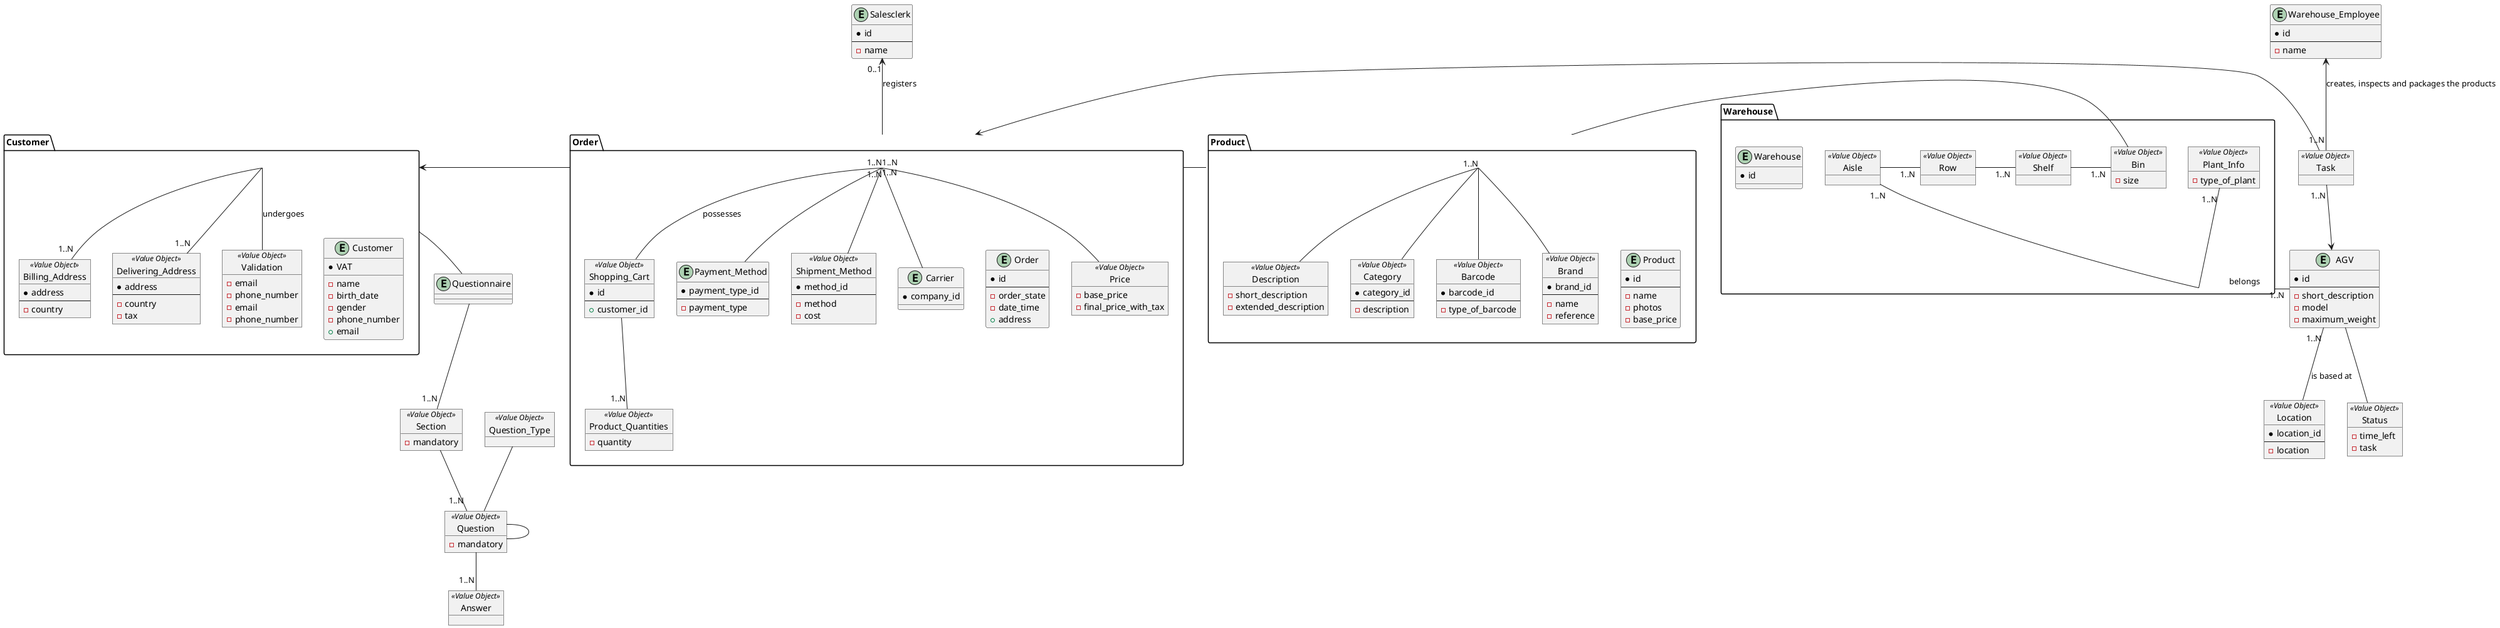 @startuml
'https://plantuml.com/object-diagram

package Product as Product{

Entity Product{
*id
--
-name
-photos
-base_price
}

object Description <<Value Object>>{
-short_description
-extended_description
}

object Category <<Value Object>>{
*category_id
--
-description
}

object Barcode <<Value Object>>{
*barcode_id
--
-type_of_barcode
}

object Brand <<Value Object>>{
*brand_id
--
-name
-reference
}

}
Entity Salesclerk{
*id
--
-name
}

package Warehouse as Warehouse{

object Plant_Info<<Value Object>>{
-type_of_plant
}
Entity Warehouse{
*id
}

object Aisle<<Value Object>>{
}

object Row<<Value Object>>{
}

object Shelf<<Value Object>>{
}

object Bin<<Value Object>>{
-size
}
}


package Customer as Customer{
Entity Customer{
*VAT
__
-name
-birth_date
-gender
-phone_number
+email
}
object Billing_Address <<Value Object>>{
*address
--
-country
}

object Delivering_Address <<Value Object>>{
*address
--
-country
-tax
}

object Validation<<Value Object>>{
 -email
 -phone_number
 }
}

package Order as Order{

object Product_Quantities<<Value Object>>{
-quantity
}

object Shopping_Cart<<Value Object>>{
  *id
  --
  +customer_id
  }

Entity Order{
*id
--
-order_state
-date_time
+address
}
Entity Payment_Method{
*payment_type_id
--
-payment_type
}

object Shipment_Method<<Value Object>>{
*method_id
--
-method
-cost
}

Entity Carrier {
 *company_id
 }

 object Price <<Value Object>>{
  -base_price
  -final_price_with_tax
  }
}




object Validation<<Value Object>>{
-email
-phone_number
}






Entity AGV{
*id
--
-short_description
-model
-maximum_weight
}

object Location<<Value Object>>{
*location_id
--
-location
}

object Status<<Value Object>>{
-time_left
-task
}

object Task<<Value Object>>{

}

Entity Warehouse_Employee {
*id
--
-name
}



Entity Questionnaire {

}

object Section<<Value Object>> {
-mandatory
}

object Question<<Value Object>> {
-mandatory
}

object Question_Type<<Value Object>> {

}
object Answer<<Value Object>> {

}

Order -- Price
Product -- Description
Product "1..N" -- Category
Product -- Barcode
Product -- Brand
Customer -- "1..N" Billing_Address
Customer -- "1..N" Delivering_Address
Customer <- "1..N" Order
Product - "1..N" Order
Order -- Shipment_Method
Shopping_Cart -- "1..N" Product_Quantities
Order -- Payment_Method
Order - Shopping_Cart : possesses
Customer -- Validation : undergoes
Salesclerk "0..1" <-- "1..N" Order : registers
Warehouse -right- "1..N" Aisle : \t
Aisle -right- "1..N" Row : \t
Row -right- "1..N" Shelf : \t
Shelf -right- "1..N" Bin : \t
Bin -right- Product : \t
Plant_Info "1..N" -- Warehouse
AGV "1..N" -- Location : is based at
AGV -- Status
AGV "1..N" -right- Warehouse : \t belongs \t
Task "1..N" --> AGV
Task -> Order
Warehouse_Employee <-- "1..N" Task : creates, inspects and packages the products
Order "1..N" -- Carrier
Questionnaire -down- "1..N" Section
Section -- "1..N" Question : \t
Question -- "1..N" Answer
Question - Question
Question_Type -- Question
Customer -- Questionnaire

@enduml